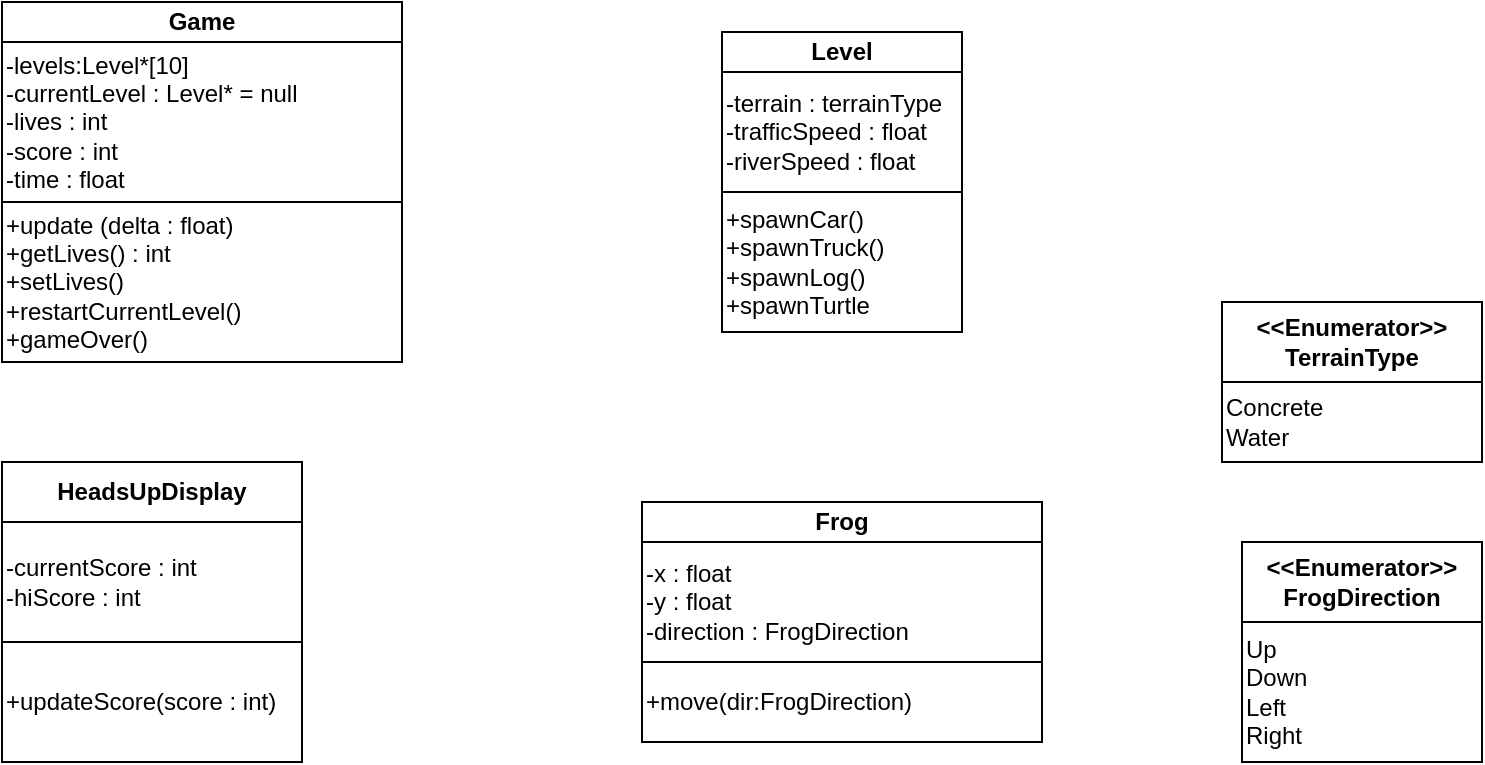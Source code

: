<mxfile version="24.7.15">
  <diagram name="Page-1" id="a7TRmGBLqM3tCm9n5iNg">
    <mxGraphModel dx="2276" dy="783" grid="1" gridSize="10" guides="1" tooltips="1" connect="1" arrows="1" fold="1" page="1" pageScale="1" pageWidth="850" pageHeight="1100" math="0" shadow="0">
      <root>
        <mxCell id="0" />
        <mxCell id="1" parent="0" />
        <mxCell id="uxuZnD_PII7LTGGJK3_H-1" value="&lt;div&gt;Game&lt;/div&gt;" style="swimlane;whiteSpace=wrap;html=1;startSize=20;" parent="1" vertex="1">
          <mxGeometry x="-110" y="190" width="200" height="180" as="geometry" />
        </mxCell>
        <mxCell id="uxuZnD_PII7LTGGJK3_H-7" value="-levels:Level*[10]&lt;div&gt;-currentLevel : Level* = null&lt;/div&gt;&lt;div&gt;-lives : int&lt;/div&gt;&lt;div&gt;-score : int&lt;/div&gt;&lt;div&gt;-time : float&lt;/div&gt;" style="rounded=0;whiteSpace=wrap;html=1;align=left;" parent="uxuZnD_PII7LTGGJK3_H-1" vertex="1">
          <mxGeometry y="20" width="200" height="80" as="geometry" />
        </mxCell>
        <mxCell id="uxuZnD_PII7LTGGJK3_H-8" value="&lt;div&gt;+update (delta : float)&lt;/div&gt;+getLives() : int&lt;div&gt;+setLives()&lt;/div&gt;&lt;div&gt;+restartCurrentLevel()&lt;/div&gt;&lt;div&gt;+gameOver()&lt;/div&gt;" style="rounded=0;whiteSpace=wrap;html=1;align=left;" parent="uxuZnD_PII7LTGGJK3_H-1" vertex="1">
          <mxGeometry y="100" width="200" height="80" as="geometry" />
        </mxCell>
        <mxCell id="uxuZnD_PII7LTGGJK3_H-2" value="HeadsUpDisplay" style="swimlane;whiteSpace=wrap;html=1;startSize=30;" parent="1" vertex="1">
          <mxGeometry x="-110" y="420" width="150" height="150" as="geometry" />
        </mxCell>
        <mxCell id="uxuZnD_PII7LTGGJK3_H-18" value="-currentScore : int&lt;div&gt;-hiScore : int&lt;/div&gt;" style="rounded=0;whiteSpace=wrap;html=1;align=left;" parent="uxuZnD_PII7LTGGJK3_H-2" vertex="1">
          <mxGeometry y="30" width="150" height="60" as="geometry" />
        </mxCell>
        <mxCell id="uxuZnD_PII7LTGGJK3_H-19" value="+updateScore(score : int)" style="rounded=0;whiteSpace=wrap;html=1;align=left;" parent="uxuZnD_PII7LTGGJK3_H-2" vertex="1">
          <mxGeometry y="90" width="150" height="60" as="geometry" />
        </mxCell>
        <mxCell id="uxuZnD_PII7LTGGJK3_H-3" value="Level" style="swimlane;whiteSpace=wrap;html=1;startSize=20;" parent="1" vertex="1">
          <mxGeometry x="250" y="205" width="120" height="150" as="geometry" />
        </mxCell>
        <mxCell id="uxuZnD_PII7LTGGJK3_H-9" value="-terrain : terrainType&lt;div&gt;-trafficSpeed : float&lt;/div&gt;&lt;div&gt;-riverSpeed : float&lt;/div&gt;" style="rounded=0;whiteSpace=wrap;html=1;align=left;" parent="uxuZnD_PII7LTGGJK3_H-3" vertex="1">
          <mxGeometry y="20" width="120" height="60" as="geometry" />
        </mxCell>
        <mxCell id="uxuZnD_PII7LTGGJK3_H-13" value="+spawnCar()&lt;div&gt;+spawnTruck()&lt;/div&gt;&lt;div&gt;+spawnLog()&lt;/div&gt;&lt;div&gt;+spawnTurtle&lt;/div&gt;" style="rounded=0;whiteSpace=wrap;html=1;align=left;" parent="uxuZnD_PII7LTGGJK3_H-3" vertex="1">
          <mxGeometry y="80" width="120" height="70" as="geometry" />
        </mxCell>
        <mxCell id="uxuZnD_PII7LTGGJK3_H-4" value="Frog" style="swimlane;whiteSpace=wrap;html=1;startSize=20;" parent="1" vertex="1">
          <mxGeometry x="210" y="440" width="200" height="120" as="geometry" />
        </mxCell>
        <mxCell id="uxuZnD_PII7LTGGJK3_H-14" value="-x : float&lt;div&gt;-y : float&lt;/div&gt;&lt;div&gt;-direction : FrogDirection&lt;/div&gt;" style="rounded=0;whiteSpace=wrap;html=1;align=left;" parent="uxuZnD_PII7LTGGJK3_H-4" vertex="1">
          <mxGeometry y="20" width="200" height="60" as="geometry" />
        </mxCell>
        <mxCell id="uxuZnD_PII7LTGGJK3_H-17" value="+move(dir:FrogDirection)" style="rounded=0;whiteSpace=wrap;html=1;align=left;" parent="uxuZnD_PII7LTGGJK3_H-4" vertex="1">
          <mxGeometry y="80" width="200" height="40" as="geometry" />
        </mxCell>
        <mxCell id="uxuZnD_PII7LTGGJK3_H-10" value="&amp;lt;&amp;lt;Enumerator&lt;span style=&quot;background-color: initial;&quot;&gt;&amp;gt;&amp;gt;&lt;/span&gt;&lt;div&gt;TerrainType&lt;/div&gt;" style="swimlane;whiteSpace=wrap;html=1;startSize=40;" parent="1" vertex="1">
          <mxGeometry x="500" y="340" width="130" height="80" as="geometry" />
        </mxCell>
        <mxCell id="uxuZnD_PII7LTGGJK3_H-11" value="Concrete&lt;div&gt;Water&lt;/div&gt;" style="rounded=0;whiteSpace=wrap;html=1;align=left;" parent="uxuZnD_PII7LTGGJK3_H-10" vertex="1">
          <mxGeometry y="40" width="130" height="40" as="geometry" />
        </mxCell>
        <mxCell id="uxuZnD_PII7LTGGJK3_H-15" value="&amp;lt;&amp;lt;Enumerator&amp;gt;&amp;gt;&lt;div&gt;FrogDirection&lt;/div&gt;" style="swimlane;whiteSpace=wrap;html=1;startSize=40;" parent="1" vertex="1">
          <mxGeometry x="510" y="460" width="120" height="110" as="geometry" />
        </mxCell>
        <mxCell id="uxuZnD_PII7LTGGJK3_H-16" value="Up&lt;div&gt;Down&lt;/div&gt;&lt;div&gt;Left&lt;/div&gt;&lt;div&gt;Right&lt;/div&gt;" style="rounded=0;whiteSpace=wrap;html=1;align=left;" parent="uxuZnD_PII7LTGGJK3_H-15" vertex="1">
          <mxGeometry y="40" width="120" height="70" as="geometry" />
        </mxCell>
      </root>
    </mxGraphModel>
  </diagram>
</mxfile>
